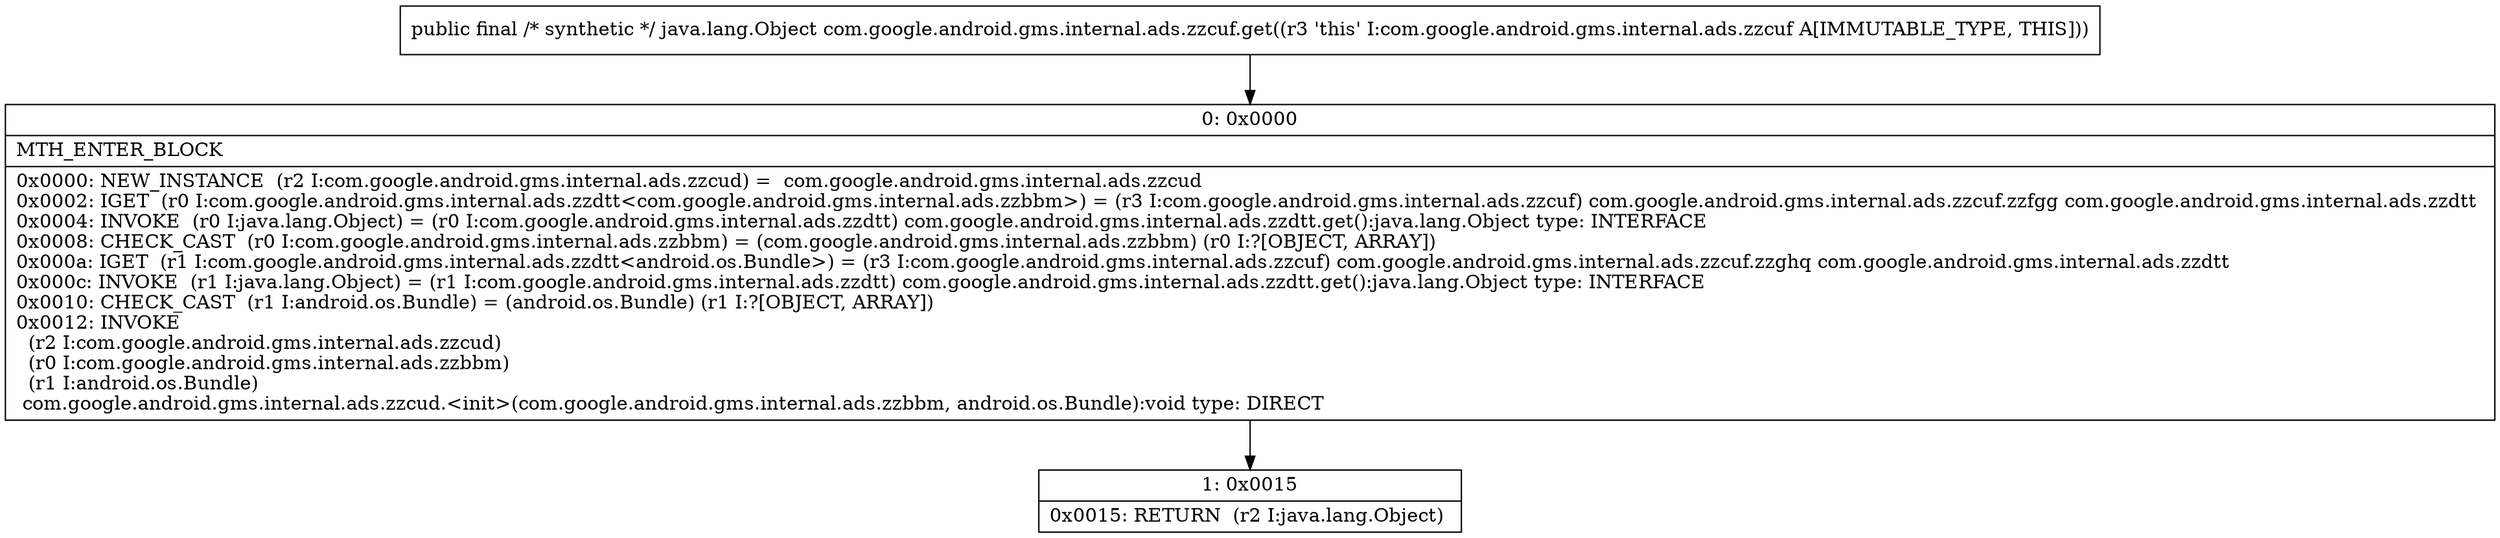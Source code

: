 digraph "CFG forcom.google.android.gms.internal.ads.zzcuf.get()Ljava\/lang\/Object;" {
Node_0 [shape=record,label="{0\:\ 0x0000|MTH_ENTER_BLOCK\l|0x0000: NEW_INSTANCE  (r2 I:com.google.android.gms.internal.ads.zzcud) =  com.google.android.gms.internal.ads.zzcud \l0x0002: IGET  (r0 I:com.google.android.gms.internal.ads.zzdtt\<com.google.android.gms.internal.ads.zzbbm\>) = (r3 I:com.google.android.gms.internal.ads.zzcuf) com.google.android.gms.internal.ads.zzcuf.zzfgg com.google.android.gms.internal.ads.zzdtt \l0x0004: INVOKE  (r0 I:java.lang.Object) = (r0 I:com.google.android.gms.internal.ads.zzdtt) com.google.android.gms.internal.ads.zzdtt.get():java.lang.Object type: INTERFACE \l0x0008: CHECK_CAST  (r0 I:com.google.android.gms.internal.ads.zzbbm) = (com.google.android.gms.internal.ads.zzbbm) (r0 I:?[OBJECT, ARRAY]) \l0x000a: IGET  (r1 I:com.google.android.gms.internal.ads.zzdtt\<android.os.Bundle\>) = (r3 I:com.google.android.gms.internal.ads.zzcuf) com.google.android.gms.internal.ads.zzcuf.zzghq com.google.android.gms.internal.ads.zzdtt \l0x000c: INVOKE  (r1 I:java.lang.Object) = (r1 I:com.google.android.gms.internal.ads.zzdtt) com.google.android.gms.internal.ads.zzdtt.get():java.lang.Object type: INTERFACE \l0x0010: CHECK_CAST  (r1 I:android.os.Bundle) = (android.os.Bundle) (r1 I:?[OBJECT, ARRAY]) \l0x0012: INVOKE  \l  (r2 I:com.google.android.gms.internal.ads.zzcud)\l  (r0 I:com.google.android.gms.internal.ads.zzbbm)\l  (r1 I:android.os.Bundle)\l com.google.android.gms.internal.ads.zzcud.\<init\>(com.google.android.gms.internal.ads.zzbbm, android.os.Bundle):void type: DIRECT \l}"];
Node_1 [shape=record,label="{1\:\ 0x0015|0x0015: RETURN  (r2 I:java.lang.Object) \l}"];
MethodNode[shape=record,label="{public final \/* synthetic *\/ java.lang.Object com.google.android.gms.internal.ads.zzcuf.get((r3 'this' I:com.google.android.gms.internal.ads.zzcuf A[IMMUTABLE_TYPE, THIS])) }"];
MethodNode -> Node_0;
Node_0 -> Node_1;
}

